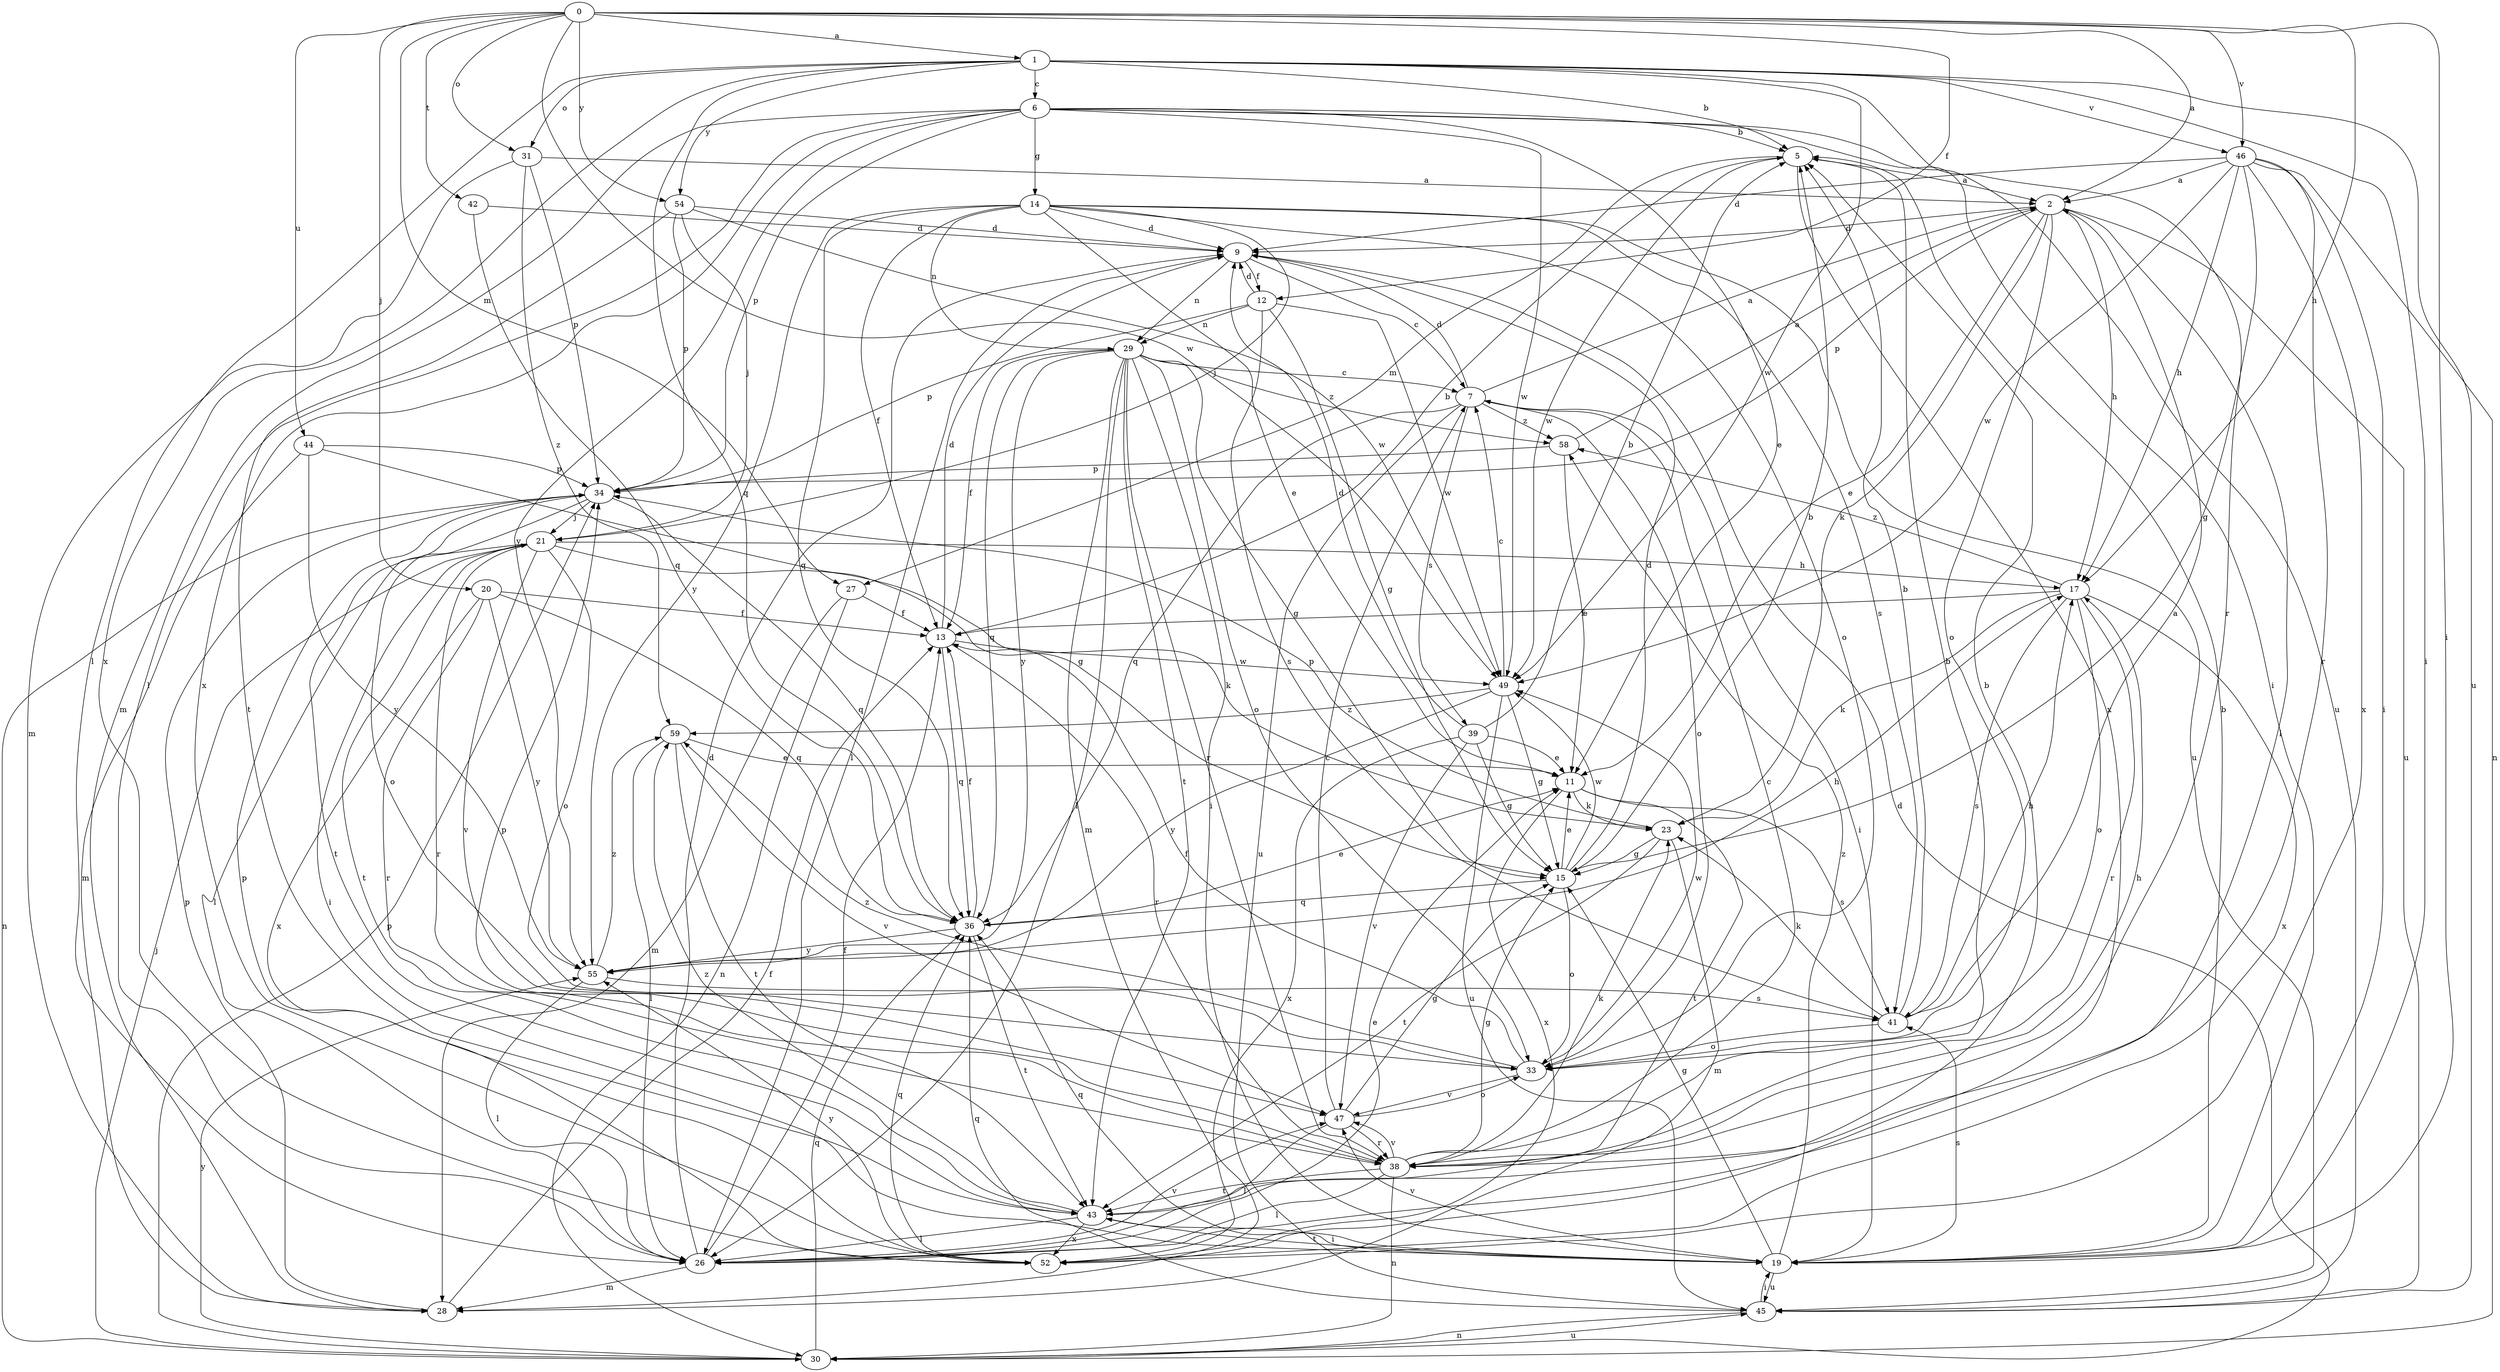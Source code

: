 strict digraph  {
0;
1;
2;
5;
6;
7;
9;
11;
12;
13;
14;
15;
17;
19;
20;
21;
23;
26;
27;
28;
29;
30;
31;
33;
34;
36;
38;
39;
41;
42;
43;
44;
45;
46;
47;
49;
52;
54;
55;
58;
59;
0 -> 1  [label=a];
0 -> 2  [label=a];
0 -> 12  [label=f];
0 -> 17  [label=h];
0 -> 19  [label=i];
0 -> 20  [label=j];
0 -> 27  [label=m];
0 -> 31  [label=o];
0 -> 42  [label=t];
0 -> 44  [label=u];
0 -> 46  [label=v];
0 -> 49  [label=w];
0 -> 54  [label=y];
1 -> 5  [label=b];
1 -> 6  [label=c];
1 -> 19  [label=i];
1 -> 26  [label=l];
1 -> 31  [label=o];
1 -> 36  [label=q];
1 -> 38  [label=r];
1 -> 45  [label=u];
1 -> 46  [label=v];
1 -> 49  [label=w];
1 -> 52  [label=x];
1 -> 54  [label=y];
2 -> 9  [label=d];
2 -> 11  [label=e];
2 -> 17  [label=h];
2 -> 23  [label=k];
2 -> 26  [label=l];
2 -> 33  [label=o];
2 -> 34  [label=p];
2 -> 45  [label=u];
5 -> 2  [label=a];
5 -> 27  [label=m];
5 -> 49  [label=w];
5 -> 52  [label=x];
6 -> 5  [label=b];
6 -> 11  [label=e];
6 -> 14  [label=g];
6 -> 19  [label=i];
6 -> 26  [label=l];
6 -> 28  [label=m];
6 -> 34  [label=p];
6 -> 45  [label=u];
6 -> 49  [label=w];
6 -> 52  [label=x];
6 -> 55  [label=y];
7 -> 2  [label=a];
7 -> 9  [label=d];
7 -> 19  [label=i];
7 -> 33  [label=o];
7 -> 36  [label=q];
7 -> 39  [label=s];
7 -> 45  [label=u];
7 -> 58  [label=z];
9 -> 7  [label=c];
9 -> 12  [label=f];
9 -> 26  [label=l];
9 -> 29  [label=n];
11 -> 23  [label=k];
11 -> 41  [label=s];
11 -> 43  [label=t];
11 -> 52  [label=x];
12 -> 9  [label=d];
12 -> 15  [label=g];
12 -> 29  [label=n];
12 -> 34  [label=p];
12 -> 41  [label=s];
12 -> 49  [label=w];
13 -> 5  [label=b];
13 -> 9  [label=d];
13 -> 36  [label=q];
13 -> 38  [label=r];
13 -> 49  [label=w];
14 -> 9  [label=d];
14 -> 11  [label=e];
14 -> 13  [label=f];
14 -> 21  [label=j];
14 -> 29  [label=n];
14 -> 33  [label=o];
14 -> 36  [label=q];
14 -> 41  [label=s];
14 -> 45  [label=u];
14 -> 55  [label=y];
15 -> 5  [label=b];
15 -> 9  [label=d];
15 -> 11  [label=e];
15 -> 33  [label=o];
15 -> 36  [label=q];
15 -> 49  [label=w];
17 -> 13  [label=f];
17 -> 23  [label=k];
17 -> 33  [label=o];
17 -> 38  [label=r];
17 -> 41  [label=s];
17 -> 52  [label=x];
17 -> 58  [label=z];
19 -> 5  [label=b];
19 -> 15  [label=g];
19 -> 36  [label=q];
19 -> 41  [label=s];
19 -> 43  [label=t];
19 -> 45  [label=u];
19 -> 47  [label=v];
19 -> 58  [label=z];
20 -> 13  [label=f];
20 -> 36  [label=q];
20 -> 38  [label=r];
20 -> 52  [label=x];
20 -> 55  [label=y];
21 -> 17  [label=h];
21 -> 19  [label=i];
21 -> 23  [label=k];
21 -> 26  [label=l];
21 -> 33  [label=o];
21 -> 38  [label=r];
21 -> 43  [label=t];
21 -> 47  [label=v];
23 -> 15  [label=g];
23 -> 28  [label=m];
23 -> 34  [label=p];
23 -> 43  [label=t];
26 -> 9  [label=d];
26 -> 11  [label=e];
26 -> 13  [label=f];
26 -> 28  [label=m];
26 -> 47  [label=v];
27 -> 13  [label=f];
27 -> 28  [label=m];
27 -> 30  [label=n];
28 -> 13  [label=f];
28 -> 34  [label=p];
29 -> 7  [label=c];
29 -> 13  [label=f];
29 -> 15  [label=g];
29 -> 19  [label=i];
29 -> 26  [label=l];
29 -> 28  [label=m];
29 -> 33  [label=o];
29 -> 36  [label=q];
29 -> 38  [label=r];
29 -> 43  [label=t];
29 -> 55  [label=y];
29 -> 58  [label=z];
30 -> 9  [label=d];
30 -> 21  [label=j];
30 -> 34  [label=p];
30 -> 36  [label=q];
30 -> 45  [label=u];
30 -> 55  [label=y];
31 -> 2  [label=a];
31 -> 28  [label=m];
31 -> 34  [label=p];
31 -> 59  [label=z];
33 -> 13  [label=f];
33 -> 47  [label=v];
33 -> 49  [label=w];
33 -> 59  [label=z];
34 -> 21  [label=j];
34 -> 30  [label=n];
34 -> 33  [label=o];
34 -> 36  [label=q];
34 -> 43  [label=t];
36 -> 11  [label=e];
36 -> 13  [label=f];
36 -> 43  [label=t];
36 -> 55  [label=y];
38 -> 5  [label=b];
38 -> 7  [label=c];
38 -> 15  [label=g];
38 -> 17  [label=h];
38 -> 23  [label=k];
38 -> 26  [label=l];
38 -> 30  [label=n];
38 -> 34  [label=p];
38 -> 43  [label=t];
38 -> 47  [label=v];
39 -> 5  [label=b];
39 -> 9  [label=d];
39 -> 11  [label=e];
39 -> 15  [label=g];
39 -> 47  [label=v];
39 -> 52  [label=x];
41 -> 2  [label=a];
41 -> 5  [label=b];
41 -> 17  [label=h];
41 -> 23  [label=k];
41 -> 33  [label=o];
42 -> 9  [label=d];
42 -> 36  [label=q];
43 -> 5  [label=b];
43 -> 19  [label=i];
43 -> 26  [label=l];
43 -> 52  [label=x];
43 -> 59  [label=z];
44 -> 15  [label=g];
44 -> 28  [label=m];
44 -> 34  [label=p];
44 -> 55  [label=y];
45 -> 19  [label=i];
45 -> 30  [label=n];
45 -> 36  [label=q];
46 -> 2  [label=a];
46 -> 9  [label=d];
46 -> 15  [label=g];
46 -> 17  [label=h];
46 -> 19  [label=i];
46 -> 30  [label=n];
46 -> 38  [label=r];
46 -> 49  [label=w];
46 -> 52  [label=x];
47 -> 7  [label=c];
47 -> 15  [label=g];
47 -> 26  [label=l];
47 -> 33  [label=o];
47 -> 38  [label=r];
49 -> 7  [label=c];
49 -> 15  [label=g];
49 -> 45  [label=u];
49 -> 55  [label=y];
49 -> 59  [label=z];
52 -> 34  [label=p];
52 -> 36  [label=q];
52 -> 55  [label=y];
54 -> 9  [label=d];
54 -> 21  [label=j];
54 -> 34  [label=p];
54 -> 43  [label=t];
54 -> 49  [label=w];
55 -> 17  [label=h];
55 -> 26  [label=l];
55 -> 41  [label=s];
55 -> 59  [label=z];
58 -> 2  [label=a];
58 -> 11  [label=e];
58 -> 34  [label=p];
59 -> 11  [label=e];
59 -> 26  [label=l];
59 -> 43  [label=t];
59 -> 47  [label=v];
}
